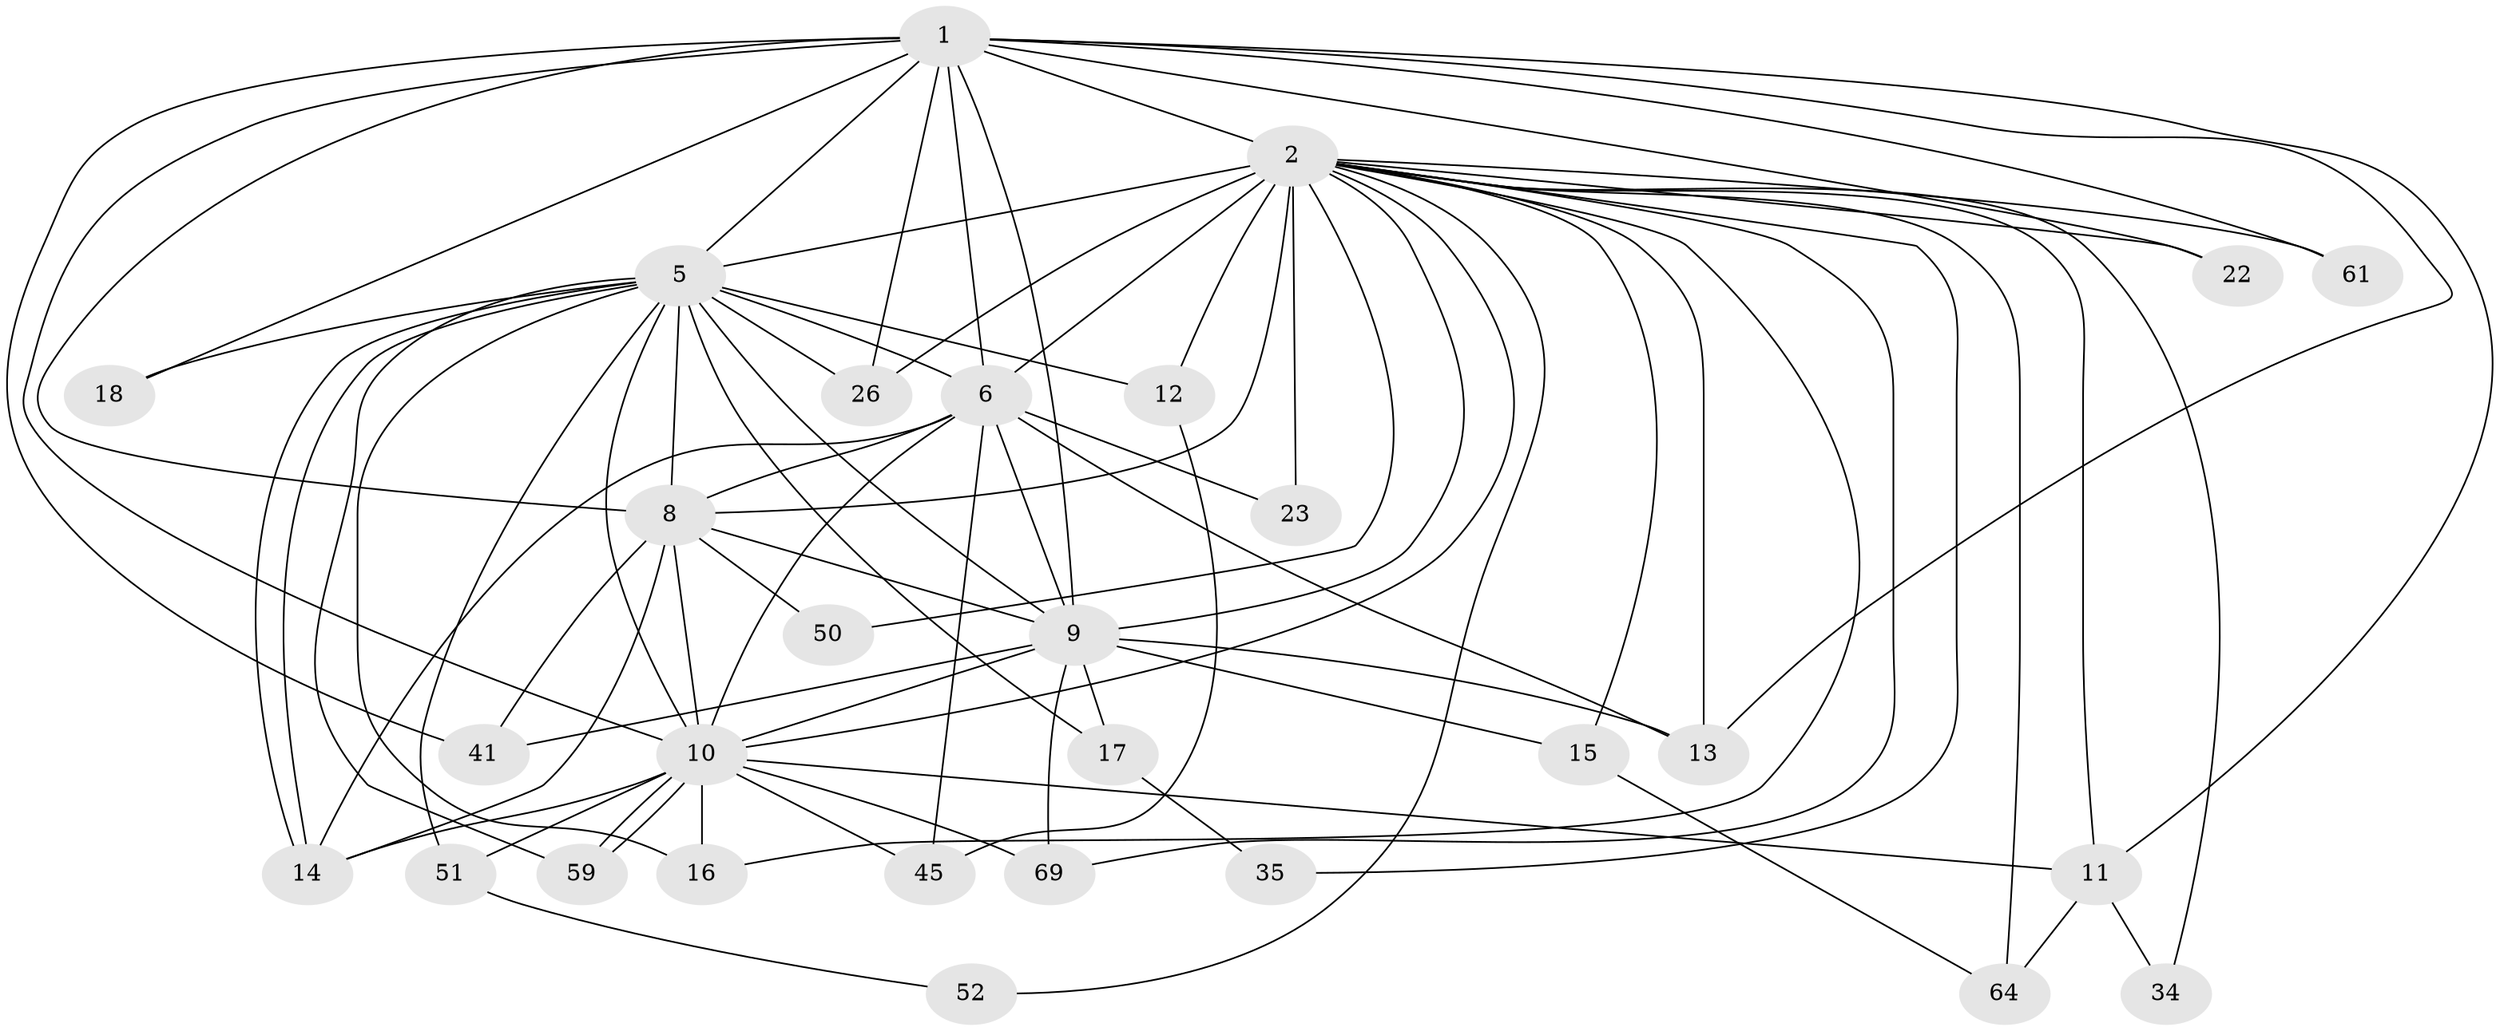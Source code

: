 // original degree distribution, {20: 0.030927835051546393, 27: 0.010309278350515464, 16: 0.020618556701030927, 19: 0.020618556701030927, 26: 0.010309278350515464, 25: 0.010309278350515464, 8: 0.010309278350515464, 3: 0.24742268041237114, 6: 0.010309278350515464, 7: 0.010309278350515464, 4: 0.07216494845360824, 2: 0.5360824742268041, 5: 0.010309278350515464}
// Generated by graph-tools (version 1.1) at 2025/17/03/04/25 18:17:25]
// undirected, 29 vertices, 78 edges
graph export_dot {
graph [start="1"]
  node [color=gray90,style=filled];
  1 [super="+62+40"];
  2 [super="+4+63+3+44+29+65+47+32+48+27+28"];
  5 [super="+31+49+72+54+7"];
  6 [super="+30+90+75+38+92"];
  8 [super="+53+37+71+60+46+76"];
  9 [super="+57"];
  10 [super="+24+19+55+36"];
  11;
  12;
  13;
  14 [super="+25+21+66"];
  15;
  16 [super="+20"];
  17;
  18;
  22;
  23 [super="+73"];
  26 [super="+74"];
  34;
  35;
  41 [super="+58"];
  45 [super="+96"];
  50;
  51 [super="+79"];
  52;
  59 [super="+95"];
  61;
  64 [super="+83"];
  69 [super="+86"];
  1 -- 2 [weight=3];
  1 -- 5 [weight=2];
  1 -- 6 [weight=2];
  1 -- 8 [weight=2];
  1 -- 9 [weight=2];
  1 -- 10;
  1 -- 11;
  1 -- 13;
  1 -- 18;
  1 -- 22;
  1 -- 26 [weight=2];
  1 -- 61;
  1 -- 41;
  2 -- 5 [weight=13];
  2 -- 6 [weight=4];
  2 -- 8 [weight=4];
  2 -- 9 [weight=3];
  2 -- 10 [weight=4];
  2 -- 16;
  2 -- 22;
  2 -- 23 [weight=3];
  2 -- 50;
  2 -- 11 [weight=4];
  2 -- 12;
  2 -- 69;
  2 -- 13 [weight=2];
  2 -- 15;
  2 -- 26;
  2 -- 64;
  2 -- 34;
  2 -- 35;
  2 -- 52;
  2 -- 61;
  5 -- 6 [weight=2];
  5 -- 8 [weight=7];
  5 -- 9 [weight=2];
  5 -- 10 [weight=6];
  5 -- 14 [weight=2];
  5 -- 14;
  5 -- 17;
  5 -- 18;
  5 -- 51 [weight=2];
  5 -- 26;
  5 -- 16 [weight=2];
  5 -- 12;
  5 -- 59;
  6 -- 8 [weight=3];
  6 -- 9 [weight=2];
  6 -- 10;
  6 -- 45;
  6 -- 13 [weight=2];
  6 -- 23;
  6 -- 14;
  8 -- 9 [weight=2];
  8 -- 10 [weight=3];
  8 -- 41;
  8 -- 14 [weight=3];
  8 -- 50;
  9 -- 10 [weight=2];
  9 -- 13;
  9 -- 15;
  9 -- 17;
  9 -- 41 [weight=2];
  9 -- 69;
  10 -- 16;
  10 -- 45;
  10 -- 59;
  10 -- 59;
  10 -- 69;
  10 -- 51;
  10 -- 14;
  10 -- 11;
  11 -- 34;
  11 -- 64;
  12 -- 45;
  15 -- 64;
  17 -- 35;
  51 -- 52;
}

